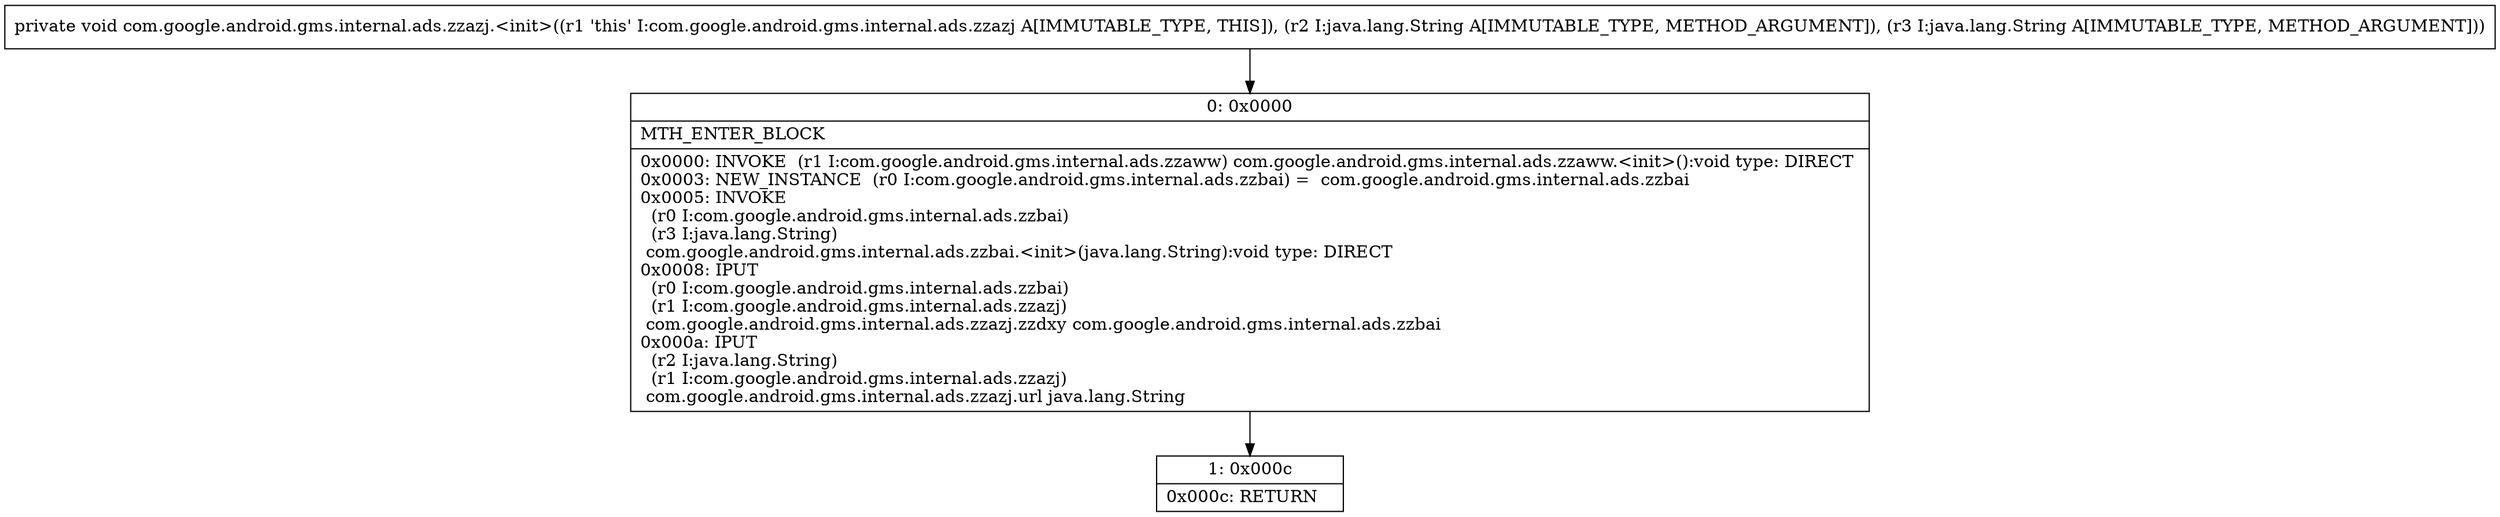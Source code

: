digraph "CFG forcom.google.android.gms.internal.ads.zzazj.\<init\>(Ljava\/lang\/String;Ljava\/lang\/String;)V" {
Node_0 [shape=record,label="{0\:\ 0x0000|MTH_ENTER_BLOCK\l|0x0000: INVOKE  (r1 I:com.google.android.gms.internal.ads.zzaww) com.google.android.gms.internal.ads.zzaww.\<init\>():void type: DIRECT \l0x0003: NEW_INSTANCE  (r0 I:com.google.android.gms.internal.ads.zzbai) =  com.google.android.gms.internal.ads.zzbai \l0x0005: INVOKE  \l  (r0 I:com.google.android.gms.internal.ads.zzbai)\l  (r3 I:java.lang.String)\l com.google.android.gms.internal.ads.zzbai.\<init\>(java.lang.String):void type: DIRECT \l0x0008: IPUT  \l  (r0 I:com.google.android.gms.internal.ads.zzbai)\l  (r1 I:com.google.android.gms.internal.ads.zzazj)\l com.google.android.gms.internal.ads.zzazj.zzdxy com.google.android.gms.internal.ads.zzbai \l0x000a: IPUT  \l  (r2 I:java.lang.String)\l  (r1 I:com.google.android.gms.internal.ads.zzazj)\l com.google.android.gms.internal.ads.zzazj.url java.lang.String \l}"];
Node_1 [shape=record,label="{1\:\ 0x000c|0x000c: RETURN   \l}"];
MethodNode[shape=record,label="{private void com.google.android.gms.internal.ads.zzazj.\<init\>((r1 'this' I:com.google.android.gms.internal.ads.zzazj A[IMMUTABLE_TYPE, THIS]), (r2 I:java.lang.String A[IMMUTABLE_TYPE, METHOD_ARGUMENT]), (r3 I:java.lang.String A[IMMUTABLE_TYPE, METHOD_ARGUMENT])) }"];
MethodNode -> Node_0;
Node_0 -> Node_1;
}

